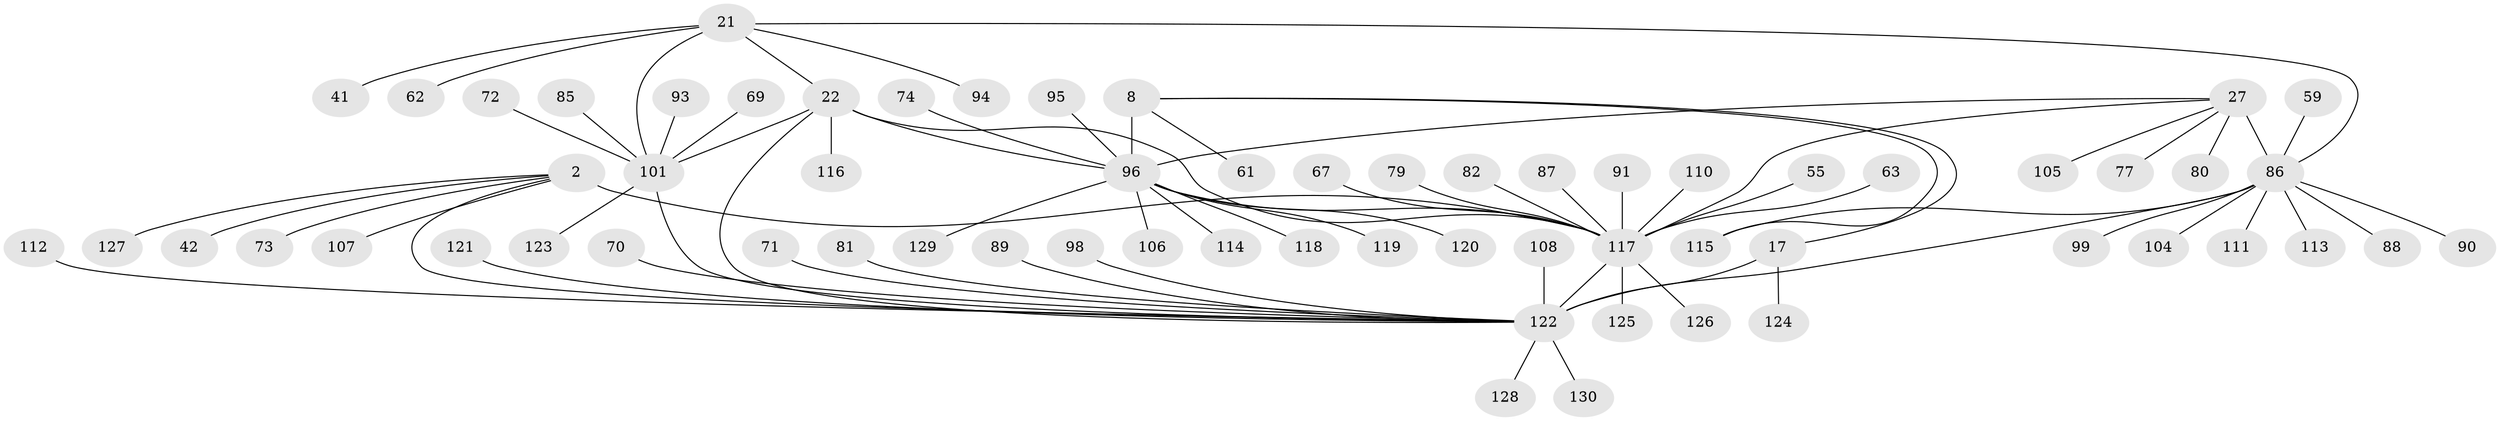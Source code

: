 // original degree distribution, {6: 0.038461538461538464, 9: 0.06923076923076923, 10: 0.03076923076923077, 11: 0.007692307692307693, 7: 0.038461538461538464, 8: 0.038461538461538464, 12: 0.015384615384615385, 3: 0.023076923076923078, 1: 0.6, 2: 0.13076923076923078, 4: 0.007692307692307693}
// Generated by graph-tools (version 1.1) at 2025/55/03/09/25 04:55:35]
// undirected, 65 vertices, 74 edges
graph export_dot {
graph [start="1"]
  node [color=gray90,style=filled];
  2 [super="+1"];
  8 [super="+7"];
  17 [super="+16"];
  21 [super="+20"];
  22 [super="+19"];
  27 [super="+26"];
  41;
  42;
  55;
  59;
  61;
  62;
  63;
  67;
  69 [super="+54"];
  70;
  71;
  72;
  73 [super="+43"];
  74;
  77;
  79;
  80;
  81 [super="+58+66+68"];
  82;
  85 [super="+84"];
  86 [super="+34+35+45+48"];
  87;
  88;
  89;
  90;
  91 [super="+83"];
  93;
  94;
  95;
  96 [super="+50+64"];
  98;
  99;
  101 [super="+57+32"];
  104;
  105 [super="+38"];
  106;
  107;
  108 [super="+75"];
  110 [super="+97"];
  111;
  112;
  113;
  114;
  115 [super="+100"];
  116 [super="+44"];
  117 [super="+47+78+92+102+6+4+46+51"];
  118;
  119;
  120;
  121;
  122 [super="+109+36+40+52+53+76+56+65"];
  123;
  124;
  125;
  126;
  127;
  128;
  129;
  130;
  2 -- 107;
  2 -- 127;
  2 -- 42;
  2 -- 73;
  2 -- 117 [weight=8];
  2 -- 122;
  8 -- 17;
  8 -- 61;
  8 -- 115;
  8 -- 96 [weight=8];
  17 -- 124;
  17 -- 122 [weight=8];
  21 -- 22 [weight=4];
  21 -- 41;
  21 -- 94;
  21 -- 62;
  21 -- 86;
  21 -- 101 [weight=4];
  22 -- 116;
  22 -- 122 [weight=2];
  22 -- 117;
  22 -- 96;
  22 -- 101 [weight=4];
  27 -- 80;
  27 -- 77;
  27 -- 105;
  27 -- 117;
  27 -- 86 [weight=8];
  27 -- 96;
  55 -- 117;
  59 -- 86;
  63 -- 117;
  67 -- 117;
  69 -- 101;
  70 -- 122;
  71 -- 122;
  72 -- 101;
  74 -- 96;
  79 -- 117;
  81 -- 122;
  82 -- 117;
  85 -- 101;
  86 -- 122 [weight=2];
  86 -- 99;
  86 -- 90;
  86 -- 104;
  86 -- 111;
  86 -- 113;
  86 -- 115;
  86 -- 88;
  87 -- 117;
  89 -- 122;
  91 -- 117;
  93 -- 101;
  95 -- 96;
  96 -- 129;
  96 -- 106;
  96 -- 114;
  96 -- 119;
  96 -- 117 [weight=2];
  96 -- 118;
  96 -- 120;
  98 -- 122;
  101 -- 122;
  101 -- 123;
  108 -- 122;
  110 -- 117;
  112 -- 122;
  117 -- 122 [weight=3];
  117 -- 125;
  117 -- 126;
  121 -- 122;
  122 -- 128;
  122 -- 130;
}
